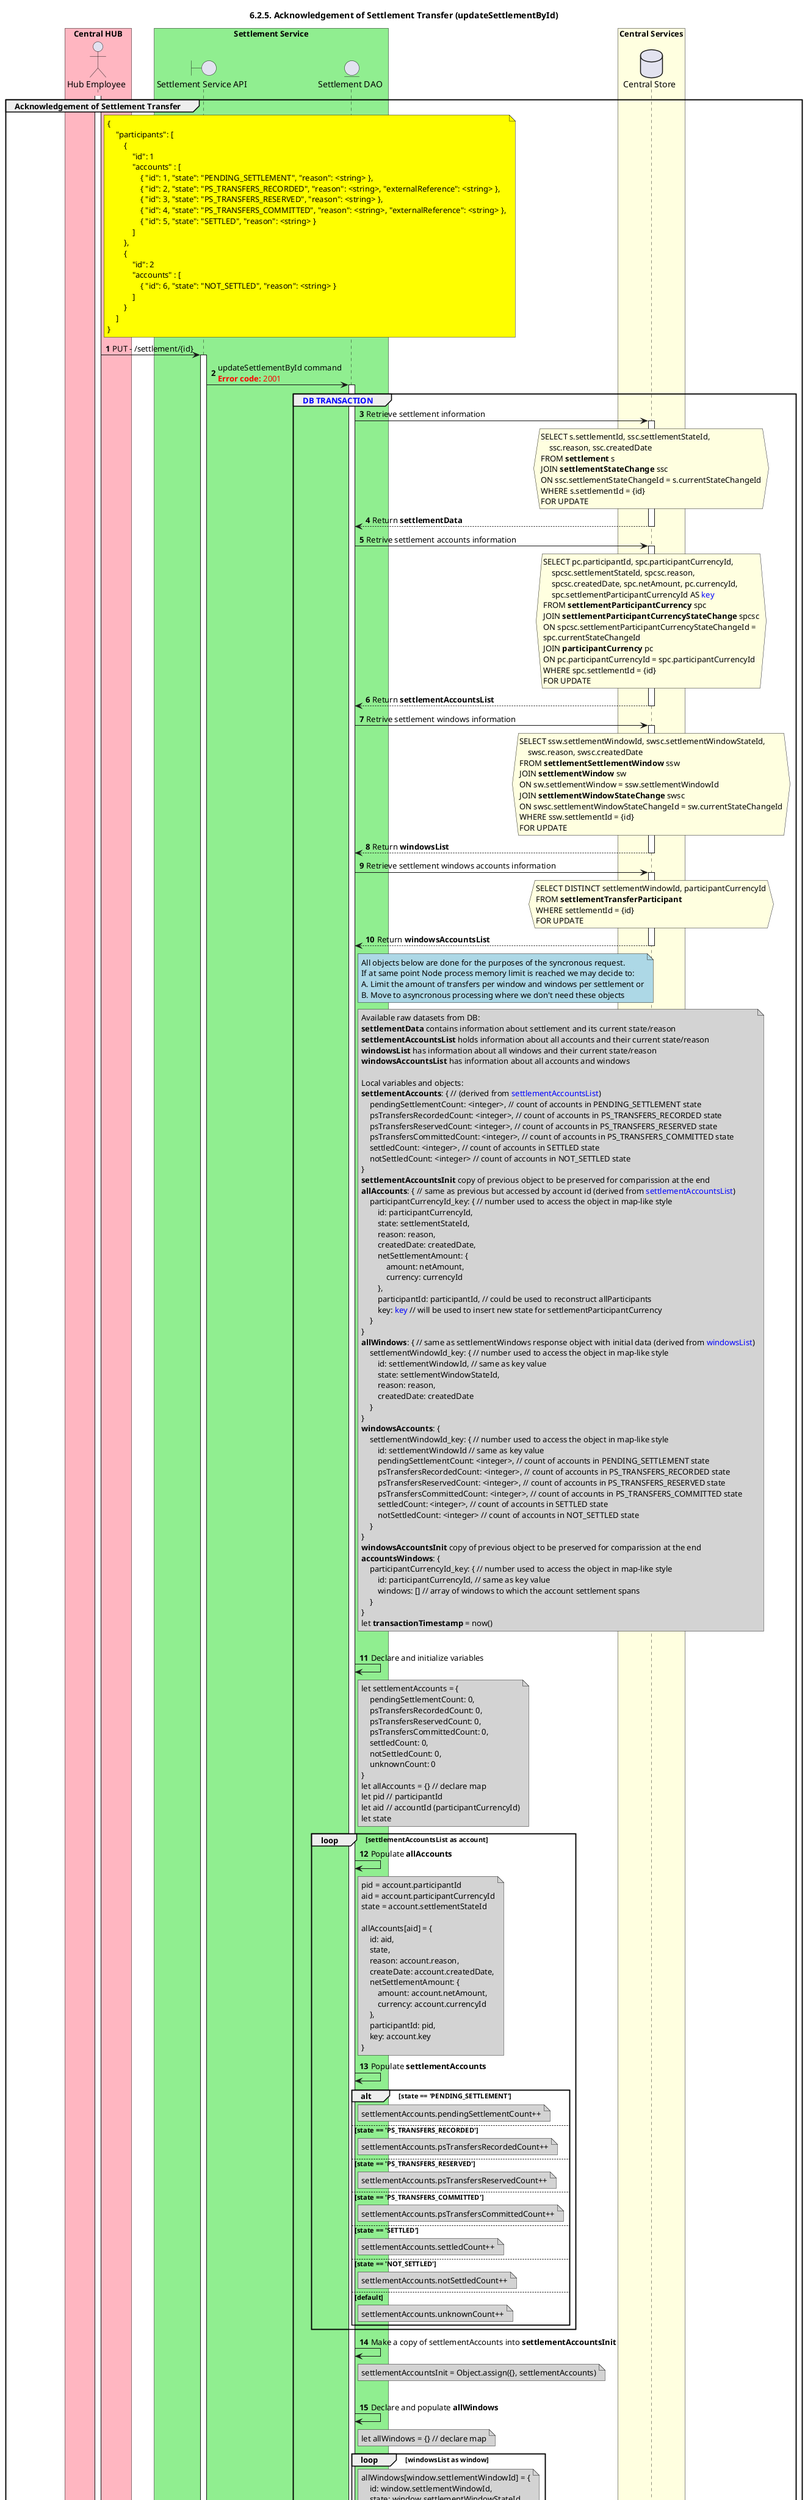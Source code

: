 @startuml
' declate title
title 6.2.5. Acknowledgement of Settlement Transfer (updateSettlementById)
autonumber

' declare actors
actor "Hub Employee" as OPERATOR
boundary "Settlement Service API" as SSAPI
entity "Settlement DAO" as SETTLE_DAO
database "Central Store" as DB

box "Central HUB" #lightpink
    participant OPERATOR
end box

box "Settlement Service" #lightgreen
    participant SSAPI
    participant SETTLE_DAO
end box

box "Central Services" #lightyellow
    participant DB
end box

' start flow
group Acknowledgement of Settlement Transfer
    activate OPERATOR
    note right of OPERATOR #yellow
        {
            "participants": [
                {
                    "id": 1
                    "accounts" : [
                        { "id": 1, "state": "PENDING_SETTLEMENT", "reason": <string> },
                        { "id": 2, "state": "PS_TRANSFERS_RECORDED", "reason": <string>, "externalReference": <string> },
                        { "id": 3, "state": "PS_TRANSFERS_RESERVED", "reason": <string> },
                        { "id": 4, "state": "PS_TRANSFERS_COMMITTED", "reason": <string>, "externalReference": <string> },
                        { "id": 5, "state": "SETTLED", "reason": <string> }
                    ]
                },
                {
                    "id": 2
                    "accounts" : [
                        { "id": 6, "state": "NOT_SETTLED", "reason": <string> }
                    ]
                }
            ]
        }
    end note

    OPERATOR -> SSAPI: PUT - /settlement/{id}
    activate SSAPI
    SSAPI -> SETTLE_DAO: updateSettlementById command\n<color #FF0000><b>Error code:</b> 2001</color>
    activate SETTLE_DAO
    group <color #blue>DB TRANSACTION</color>
        SETTLE_DAO -> DB: Retrieve settlement information
        activate DB
        hnote over DB #lightyellow
            SELECT s.settlementId, ssc.settlementStateId,
                ssc.reason, ssc.createdDate
            FROM **settlement** s
            JOIN **settlementStateChange** ssc
            ON ssc.settlementStateChangeId = s.currentStateChangeId
            WHERE s.settlementId = {id}
            FOR UPDATE
        end hnote
        SETTLE_DAO <-- DB: Return **settlementData**
        deactivate DB

        SETTLE_DAO -> DB: Retrive settlement accounts information
        activate DB
        hnote over DB #lightyellow
            SELECT pc.participantId, spc.participantCurrencyId,
                spcsc.settlementStateId, spcsc.reason,
                spcsc.createdDate, spc.netAmount, pc.currencyId,
                spc.settlementParticipantCurrencyId AS <color #0000FF>key</color>
            FROM **settlementParticipantCurrency** spc
            JOIN **settlementParticipantCurrencyStateChange** spcsc
            ON spcsc.settlementParticipantCurrencyStateChangeId =
            spc.currentStateChangeId
            JOIN **participantCurrency** pc
            ON pc.participantCurrencyId = spc.participantCurrencyId
            WHERE spc.settlementId = {id}
            FOR UPDATE
        end hnote
        SETTLE_DAO <-- DB: Return **settlementAccountsList**
        deactivate DB

        SETTLE_DAO -> DB: Retrive settlement windows information
        activate DB
        hnote over DB #lightyellow
            SELECT ssw.settlementWindowId, swsc.settlementWindowStateId,
                swsc.reason, swsc.createdDate
            FROM **settlementSettlementWindow** ssw
            JOIN **settlementWindow** sw
            ON sw.settlementWindow = ssw.settlementWindowId
            JOIN **settlementWindowStateChange** swsc
            ON swsc.settlementWindowStateChangeId = sw.currentStateChangeId
            WHERE ssw.settlementId = {id}
            FOR UPDATE
        end hnote
        SETTLE_DAO <-- DB: Return **windowsList**
        deactivate DB

        SETTLE_DAO -> DB: Retrieve settlement windows accounts information
        activate DB
        hnote over DB #lightyellow
            SELECT DISTINCT settlementWindowId, participantCurrencyId
            FROM **settlementTransferParticipant**
            WHERE settlementId = {id}
            FOR UPDATE
        end hnote
        SETTLE_DAO <-- DB: Return **windowsAccountsList**
        deactivate DB

        note right of SETTLE_DAO #lightblue
            All objects below are done for the purposes of the syncronous request.
            If at same point Node process memory limit is reached we may decide to:
            A. Limit the amount of transfers per window and windows per settlement or
            B. Move to asyncronous processing where we don't need these objects
        end note
        note right of SETTLE_DAO #lightgray
            Available raw datasets from DB:
            **settlementData** contains information about settlement and its current state/reason
            **settlementAccountsList** holds information about all accounts and their current state/reason
            **windowsList** has information about all windows and their current state/reason
            **windowsAccountsList** has information about all accounts and windows

            Local variables and objects:
            **settlementAccounts**: { // (derived from <color 0000FF>settlementAccountsList</color>)
                pendingSettlementCount: <integer>, // count of accounts in PENDING_SETTLEMENT state
                psTransfersRecordedCount: <integer>, // count of accounts in PS_TRANSFERS_RECORDED state
                psTransfersReservedCount: <integer>, // count of accounts in PS_TRANSFERS_RESERVED state
                psTransfersCommittedCount: <integer>, // count of accounts in PS_TRANSFERS_COMMITTED state
                settledCount: <integer>, // count of accounts in SETTLED state
                notSettledCount: <integer> // count of accounts in NOT_SETTLED state
            }
            **settlementAccountsInit** copy of previous object to be preserved for comparission at the end
            **allAccounts**: { // same as previous but accessed by account id (derived from <color 0000FF>settlementAccountsList</color>)
                participantCurrencyId_key: { // number used to access the object in map-like style
                    id: participantCurrencyId,
                    state: settlementStateId,
                    reason: reason,
                    createdDate: createdDate,
                    netSettlementAmount: {
                        amount: netAmount,
                        currency: currencyId
                    },
                    participantId: participantId, // could be used to reconstruct allParticipants
                    key: <color 0000FF>key</color> // will be used to insert new state for settlementParticipantCurrency
                }
            }
            **allWindows**: { // same as settlementWindows response object with initial data (derived from <color 0000FF>windowsList</color>)
                settlementWindowId_key: { // number used to access the object in map-like style
                    id: settlementWindowId, // same as key value
                    state: settlementWindowStateId,
                    reason: reason,
                    createdDate: createdDate
                }
            }
            **windowsAccounts**: {
                settlementWindowId_key: { // number used to access the object in map-like style
                    id: settlementWindowId // same as key value
                    pendingSettlementCount: <integer>, // count of accounts in PENDING_SETTLEMENT state
                    psTransfersRecordedCount: <integer>, // count of accounts in PS_TRANSFERS_RECORDED state
                    psTransfersReservedCount: <integer>, // count of accounts in PS_TRANSFERS_RESERVED state
                    psTransfersCommittedCount: <integer>, // count of accounts in PS_TRANSFERS_COMMITTED state
                    settledCount: <integer>, // count of accounts in SETTLED state
                    notSettledCount: <integer> // count of accounts in NOT_SETTLED state
                }
            }
            **windowsAccountsInit** copy of previous object to be preserved for comparission at the end
            **accountsWindows**: {
                participantCurrencyId_key: { // number used to access the object in map-like style
                    id: participantCurrencyId, // same as key value
                    windows: [] // array of windows to which the account settlement spans
                }
            }
            let **transactionTimestamp** = now()
        end note
        |||
        SETTLE_DAO -> SETTLE_DAO: Declare and initialize variables
        note right of SETTLE_DAO #lightgray
            let settlementAccounts = {
                pendingSettlementCount: 0,
                psTransfersRecordedCount: 0,
                psTransfersReservedCount: 0,
                psTransfersCommittedCount: 0,
                settledCount: 0,
                notSettledCount: 0,
                unknownCount: 0
            }
            ' let allParticipants = {} // declare map
            let allAccounts = {} // declare map
            let pid // participantId
            let aid // accountId (participantCurrencyId)
            let state
        end note

        loop settlementAccountsList as account
            SETTLE_DAO -> SETTLE_DAO: Populate **allAccounts**
            ' and **allParticipants**
            note right of SETTLE_DAO #lightgray
                pid = account.participantId
                aid = account.participantCurrencyId
                state = account.settlementStateId

                allAccounts[aid] = {
                    id: aid,
                    state,
                    reason: account.reason,
                    createDate: account.createdDate,
                    netSettlementAmount: {
                        amount: account.netAmount,
                        currency: account.currencyId
                    },
                    participantId: pid,
                    key: account.key
                }
                ' allParticipants[pid] = allParticipants[pid] ? allParticipants[pid] : {id: pid, accounts: {}}
                ' allParticipants[pid].accounts[aid] = allAccounts[aid]
            end note

            SETTLE_DAO -> SETTLE_DAO: Populate **settlementAccounts**
            alt state == 'PENDING_SETTLEMENT'
                note right of SETTLE_DAO #lightgray
                    settlementAccounts.pendingSettlementCount++
                end note
            else state == 'PS_TRANSFERS_RECORDED'
                note right of SETTLE_DAO #lightgray
                    settlementAccounts.psTransfersRecordedCount++
                end note
            else state == 'PS_TRANSFERS_RESERVED'
                note right of SETTLE_DAO #lightgray
                    settlementAccounts.psTransfersReservedCount++
                end note
            else state == 'PS_TRANSFERS_COMMITTED'
                note right of SETTLE_DAO #lightgray
                    settlementAccounts.psTransfersCommittedCount++
                end note
            else state == 'SETTLED'
                note right of SETTLE_DAO #lightgray
                    settlementAccounts.settledCount++
                end note
            else state == 'NOT_SETTLED'
                note right of SETTLE_DAO #lightgray
                    settlementAccounts.notSettledCount++
                end note
            else default
                note right of SETTLE_DAO #lightgray
                    settlementAccounts.unknownCount++
                end note
            end
        end
        SETTLE_DAO -> SETTLE_DAO: Make a copy of settlementAccounts into **settlementAccountsInit**
        note right of SETTLE_DAO #lightgray
            settlementAccountsInit = Object.assign({}, settlementAccounts)
        end note
        |||
        SETTLE_DAO -> SETTLE_DAO: Declare and populate **allWindows**
        note right of SETTLE_DAO #lightgray
            let allWindows = {} // declare map
        end note
        loop windowsList as window
            note right of SETTLE_DAO #lightgray
                allWindows[window.settlementWindowId] = {
                    id: window.settlementWindowId,
                    state: window.settlementWindowStateId,
                    reason: window.reason,
                    createDate: window.createdDate
                }
            end note
        end
        |||
        SETTLE_DAO -> SETTLE_DAO: Declare and populate **accountsWindows** and **windowsAccounts**
        note right of SETTLE_DAO #lightgray
            let accountsWindows = {} // declare map
            let windowsAccounts = {} // declare map
        end note
        loop windowsAccountsList as record
            note right of SETTLE_DAO #lightgray
                wid = record.settlementWindowId
                aid = record.participantCurrencyId
                state = allAccounts[aid]

                accountsWindows[aid] = accountsWindows[aid] ? accountsWindows[aid] : {
                    id: aid,
                    windows: []
                }
                accountsWindows[aid].windows.push(wid)

                windowsAccounts[wid] = windowsAccounts[wid] ? windowsAccounts[wid] : {
                    id: wid,
                    pendingSettlementCount: 0,
                    settledCount: 0,
                    notSettledCount: 0
                }
            end note
            alt state == 'PENDING_SETTLEMENT'
                note right of SETTLE_DAO #lightgray
                    windowsAccounts[wid].pendingSettlementCount++
                end note
            else state == 'PS_TRANSFERS_RECORDED'
                note right of SETTLE_DAO #lightgray
                    windowsAccounts[wid].psTransfersRecordedCount++
                end note
            else state == 'PS_TRANSFERS_RESERVED'
                note right of SETTLE_DAO #lightgray
                    windowsAccounts[wid].psTransfersReservedCount++
                end note
            else state == 'PS_TRANSFERS_COMMITTED'
                note right of SETTLE_DAO #lightgray
                    windowsAccounts[wid].psTransfersCommittedCount++
                end note
            else state == 'SETTLED'
                note right of SETTLE_DAO #lightgray
                    windowsAccounts[wid].settledCount++
                end note
            else state == 'NOT_SETTLED'
                note right of SETTLE_DAO #lightgray
                    windowsAccounts[wid].notSettledCount++
                end note
            end
        end
        SETTLE_DAO -> SETTLE_DAO: Make a copy of windowsAccounts into **windowsAccountsInit**
        note right of SETTLE_DAO #lightgray
            windowsAccountsInit = Object.assign({}, windowsAccounts)
        end note
        |||
        note right of SETTLE_DAO #lightgray
            Available objects after the setup:
            **settlementAccounts** is used for tracing settlement state and state transition allowance
            **allAccounts** is helper object, same as previous, providing direct access to account by id
            **allWindows** has window information for all windows in the settlement
            **windowsAccounts** is used for tracing settlement window state and state transition allowance
            **accountsWindows** is helper object to show the list of windows to which settlement account spans

            Now we are ready to process the **payload**:
            **participants** = [] // part of the response object that lists the affected participants and respective accounts
            **affectedWindows** = [] // array of the affected windows
            **settlementParticipantCurrencyStateChange** = [] // array to collect inserts to the table
            **processedAccounts** = [] // array to log processed accounts and restrict subsequent processing
        end note
        |||
        loop let participant IN payload.participants
            SETTLE_DAO -> SETTLE_DAO: Loop payload for each **participantPayload**
            note right of SETTLE_DAO #lightgray
                let participantPayload = payload.participants[participant]
                participants.push({id: participantPayload.id, accounts: []})
                let pi = participants.length - 1
                participant = participants[pi]
            end note

            loop let account IN participantPayload.accounts
                SETTLE_DAO -> SETTLE_DAO: Loop payload for each **accountPayload**
                note right of SETTLE_DAO #lightgray
                    let accountPayload = participantPayload.accounts[account]
                end note
                alt allAccounts[accountPayload.id] == undefined
                    SETTLE_DAO -> SETTLE_DAO: If the account doesn't match the settlement
                    note right of SETTLE_DAO #lightgray
                        participant.accounts.push({
                            id: accountPayload.id,
                            errorInformation: {
                                errorCode: 3000,
                                errorDescription: 'Account not found'
                            }
                        })
                    end note
                else participantPayload.id != allAccounts[accountPayload.id].participantId
                    SETTLE_DAO -> SETTLE_DAO: If the account doesn't match the participant
                    note right of SETTLE_DAO #lightgray
                        participant.accounts.push({
                            id: accountPayload.id,
                            errorInformation: {
                                errorCode: 3000,
                                errorDescription: 'Participant and account mismatch'
                            }
                        })
                    end note
                else processedAccounts.indexOf(accountPayload.id) > -1
                    SETTLE_DAO -> SETTLE_DAO: If the account has been previosly processed (duplicated in the payload)
                    note right of SETTLE_DAO #lightgray
                        participant.accounts.push({
                            id: accountPayload.id,
                            state: allAccounts[accountPayload.id].state,
                            reason: allAccounts[accountPayload.id].reason,
                            createdDate: allAccounts[accountPayload.id].createdDate,
                            netSettlementAmount: allAccounts[accountPayload.id].netSettlementAmount
                            errorInformation: {
                                errorCode: 3000,
                                errorDescription: 'Account already processed once'
                            }
                        })
                    end note
                else allAccounts[account.id].state == accountPayload.state // allowed
                    SETTLE_DAO -> SETTLE_DAO: Same-state reason amendment is always allowed
                    note right of SETTLE_DAO #lightgray
                        processedAccounts.push(accountPayload.id)
                        participant.accounts.push({
                            id: accountPayload.id,
                            state: accountPayload.state,
                            reason: accountPayload.reason,
                            externalReference: accountPayload.externalReference,
                            createdDate: transactionTimestamp,
                            netSettlementAmount: allAccounts[accountPayload.id].netSettlementAmount
                        })
                        settlementParticipantCurrencyStateChange.push({
                            settlementParticipantCurrencyId: allAccounts[accountPayload.id].key,
                            settlementStateId: accountPayload.state,
                            reason: accountPayload.reason,
                            externalReference: accountPayload.externalReference
                        })
                        allAccounts[accountPayload.id].reason = accountPayload.reason
                        allAccounts[accountPayload.id].createdDate = currentTimestamp
                    end note
                else settlementData.state == 'PENDING_SETTLEMENT' && accountPayload.state == 'PS_TRANSFERS_RECORDED'
                else settlementData.state == 'PS_TRANSFERS_RECORDED' && accountPayload.state == 'PS_TRANSFERS_RESERVED'
                else settlementData.state == 'PS_TRANSFERS_RESERVED' && accountPayload.state == 'PS_TRANSFERS_COMMITTED'
                else settlementData.state == 'PS_TRANSFERS_COMMITTED' || settlementData.state == 'SETTLING' && accountPayload.state == 'SETTLED'
                    note right of SETTLE_DAO #lightgray
                        **Note**: Since we previously checked same-state, here we don't need to match
                        allAccounts[account.id].state == settlementData.state. We can safely assume it.
                    end note

                    SETTLE_DAO -> SETTLE_DAO: Settlement acknowledgement
                    note right of SETTLE_DAO #lightgray
                        processedAccounts.push(accountPayload.id)
                        participant.accounts.push({
                            id: accountPayload.id,
                            state: accountPayload.state,
                            reason: accountPayload.reason,
                            externalReference: accountPayload.externalReference,
                            createdDate: transactionTimestamp,
                            netSettlementAmount: allAccounts[accountPayload.id].netSettlementAmount
                        })
                        settlementParticipantCurrencyStateChange.push({
                            settlementParticipantCurrencyId: allAccounts[accountPayload.id].key,
                            settlementStateId: accountPayload.state,
                            reason: accountPayload.reason,
                            externalReference: accountPayload.externalReference,
                            <color #blue>settlementTransferId: Uuid() -- only for PS_TRANSFERS_RECORDED</color>
                        })
                        if (accountPayload.state == 'PS_TRANSFERS_RECORDED') {
                            settlementAccounts.pendingSettlementCount--
                            settlementAccounts.psTransfersRecordedCount++
                        } else if (accountPayload.state == 'PS_TRANSFERS_RESERVED') {
                            settlementAccounts.psTransfersRecordedCount--
                            settlementAccounts.psTransfersReservedCount++
                        } else if (accountPayload.state == 'PS_TRANSFERS_COMMITTED') {
                            settlementAccounts.psTransfersReservedCount--
                            settlementAccounts.psTransfersCommittedCount++
                        } else if (accountPayload.state == 'SETTLED') {
                            settlementAccounts.psTransfersCommittedCount--
                            settlementAccounts.settledCount++
                        }
                        allAccounts[accountPayload.id].state = accountPayload.state
                        allAccounts[accountPayload.id].reason = accountPayload.reason
                        allAccounts[accountPayload.id].externalReference = accountPayload.externalReference
                        allAccounts[accountPayload.id].createdDate = currentTimestamp
                        let settlementWindowId
                    end note
                    loop let aw IN accountsWindows[accountPayload.id].windows
                        note right of SETTLE_DAO #lightgray
                            settlementWindowId = accountsWindows[accountPayload.id].windows[aw]

                            if (accountPayload.state == 'PS_TRANSFERS_RECORDED') {
                                windowsAccounts[settlementWindowId].pendingSettlementCount--
                                windowsAccounts[settlementWindowId].psTransfersRecordedCount++
                            } else if (accountPayload.state == 'PS_TRANSFERS_RESERVED') {
                                windowsAccounts[settlementWindowId].psTransfersRecordedCount--
                                windowsAccounts[settlementWindowId].psTransfersReservedCount++
                            } else if (accountPayload.state == 'PS_TRANSFERS_COMMITTED') {
                                windowsAccounts[settlementWindowId].psTransfersReservedCount--
                                windowsAccounts[settlementWindowId].psTransfersCommittedCount++
                            } else if (accountPayload.state == 'SETTLED') {
                                windowsAccounts[settlementWindowId].psTransfersCommittedCount--
                                windowsAccounts[settlementWindowId].settledCount++
                            }
                            if (affectedWindows.indexOf(settlementWindowId) < 0) {
                                affectedWindows.push(settlementWindowId)
                            }
                        end note
                    end
                else
                    SETTLE_DAO -> SETTLE_DAO: All other state transitions are not permitted
                    note right of SETTLE_DAO #lightgray
                        participant.accounts.push({
                            id: accountPayload.id,
                            state: allAccounts[accountPayload.id].state,
                            reason: allAccounts[accountPayload.id].reason,
                            createdDate: allAccounts[accountPayload.id].createdDate,
                            netSettlementAmount: allAccounts[accountPayload.id].netSettlementAmount
                            errorInformation: {
                                errorCode: <integer>,
                                errorDescription: 'State change not allowed'
                            }
                        })
                    end note
                end
            end
        end
        group Bulk insert settlementParticipantCurrencyStateChange
            SETTLE_DAO -> DB: Insert settlementParticipantCurrencyStateChange
            activate DB
            hnote over DB #lightyellow
                settlementParticipantCurrencyStateChange
            end hnote
            SETTLE_DAO <-- DB: Return **settlementParticipantCurrencyStateChangeIdList**
            deactivate DB

            SETTLE_DAO -> SETTLE_DAO: Merge settlementParticipantCurrencyStateChangeIdList\nto settlementParticipantCurrencyIdList in order to\nissue the following update in one knex command

            SETTLE_DAO -> DB: Update pointers to current state change ids
            activate DB
            hnote over DB #lightyellow
                UPDATE **settlementParticipantCurrency**
                SET currentStateChangeId =
                    {settlementParticipantCurrencyStateChangeIdList},
                    <color 00F>settlementTransferId =</color>
                    <color 00F>settlementParticipantCurrencyStateChange.settlementTransferId</color>
                    <color 00F>-- only for PENDING_SETTLEMENT to PS_TRANSFERS_RECORDED</color>
                WHERE settlementParticipantCurrencyId =
                        {settlementParticipantCurrencyStateChange
                        .settlementParticipantCurrencyIdList}
            end hnote
            deactivate DB
        end

        alt settlementData.state == 'PENDING_SETTLEMENT'
            |||
            ref over SETTLE_DAO, DB: Settlement Transfer Prepare {[[https://github.com/mojaloop/docs/blob/develop/Diagrams/SequenceDiagrams/seq-settransfer-prepare-6.3.1.svg 6.3.1]]}\n\n**Inputs**: settlementId, transactionTimestamp, enums, trx\n
            |||
        else settlementData.state == 'PS_TRANSFERS_RECORDED'
            |||
            ref over SETTLE_DAO, DB: Settlement Transfer Reserve {[[https://github.com/mojaloop/docs/blob/develop/Diagrams/SequenceDiagrams/seq-settransfer-reserve-6.3.2.svg 6.3.2]]}\n\n**Inputs**: settlementId, transactionTimestamp, enums, trx\n
            |||
        else settlementData.state == 'PS_TRANSFERS_RESERVED'
            |||
            ref over SETTLE_DAO, DB: Settlement Transfer Commit {[[https://github.com/mojaloop/docs/blob/develop/Diagrams/SequenceDiagrams/seq-settransfer-commit-6.3.3.svg 6.3.3]]}\n\n**Inputs**: settlementId, transactionTimestamp, enums, trx\n
            |||
        end

        group Prepare and insert settlementWindowStateChange
            note right of SETTLE_DAO #lightgray
                let settlementWindowStateChange = []
                let settlementWindows = [] // response object
                let windowAccountsInit
                let windowAccounts
                let windowState
            end note

            loop let aw IN affectedWindows
                note right of SETTLE_DAO #lightgray
                    windowAccountsInit = windowAccountsInit[affectedWindows[aw]]
                    windowAccounts = windowsAccounts[affectedWindows[aw]]
                end note
                opt windowAccounts.pendingSettlementCount != windowAccountsInit.pendingSettlementCount\n|| windowAccounts.psTransfersRecordedCount != windowAccountsInit.psTransfersRecordedCount\n|| windowAccounts.psTransfersReservedCount != windowAccountsInit.psTransfersReservedCount\n|| windowAccounts.psTransfersCommittedCount != windowAccountsInit.psTransfersCommittedCount\n|| windowAccounts.settledCount != windowAccountsInit.settledCount
                    note right of SETTLE_DAO #lightgray
                        settlementWindows.push(allWindows[affectedWindows[aw]])
                    end note

                    opt windowAccounts.psTransfersCommittedCount == 0\n&& windowAccounts.notSettledCount == 0\n&& windowAccounts.settledCound > 0
                        note right of SETTLE_DAO #lightgray
                            allWindows[affectedWindows[aw]].state = 'SETTLED'
                            allWindows[affectedWindows[aw]].reason = 'All window settlement accounts are settled'
                            allWindows[affectedWindows[aw]].createdDate = currentTimestamp
                            settlementWindowStateChange.push(allWindows[affectedWindows[aw]])
                        end note
                    end
                end
            end

            SETTLE_DAO -> DB: Insert settlementWindowStateChange
            activate DB
            hnote over DB #lightyellow
                settlementWindowStateChange
            end hnote
            SETTLE_DAO <-- DB: Return **settlementWindowStateChangeIdList**
            deactivate DB

            SETTLE_DAO -> SETTLE_DAO: Merge ids to prepare for single update command

            SETTLE_DAO -> DB: Update pointers to current state change ids
            activate DB
            hnote over DB #lightyellow
                UPDATE **settlementWindow**.currentStateChangeIds
            end hnote
            deactivate DB
        end

        group Prepare and insert settlementStateChange
            note right of SETTLE_DAO #lightgray
                let settlementStateChanged = true
            end note
            alt settlementData.state == 'PENDING_SETTLEMENT'\n&& settlementAccounts.pendingSettlementCount == 0
                note right of SETTLE_DAO #lightgray
                    settlementData.state = 'PS_TRANSFERS_RECORDED'
                    settlementData.reason = 'All settlement accounts are PS_TRANSFERS_RECORDED'
                end note
            else settlementData.state == 'PS_TRANSFERS_RECORDED'\n&& settlementAccounts.psTransfersRecordedCount == 0
                note right of SETTLE_DAO #lightgray
                    settlementData.state = 'PS_TRANSFERS_RESERVED'
                    settlementData.reason = 'All settlement accounts are PS_TRANSFERS_RESERVED'
                end note
            else settlementData.state == 'PS_TRANSFERS_RESERVED'\n&& settlementAccounts.psTransfersReservedCount == 0
                note right of SETTLE_DAO #lightgray
                    settlementData.state = 'PS_TRANSFERS_COMMITTED'
                    settlementData.reason = 'All settlement accounts are PS_TRANSFERS_COMMITTED'
                end note
            else settlementData.state == 'PS_TRANSFERS_COMMITTED'\n&& settlementAccounts.psTransfersCommittedCount != 0\n&& settlementAccounts.settledCount > 0
                note right of SETTLE_DAO #lightgray
                    settlementData.state = 'SETTLING'
                    settlementData.reason = 'Some settlement accounts are SETTLED'
                end note
            else (settlementData.state == 'PS_TRANSFERS_COMMITTED' || settlementData.state == 'SETTLING')\n&& settlementAccounts.psTransfersCommittedCount == 0
                note right of SETTLE_DAO #lightgray
                    settlementData.state = 'SETTLED'
                    settlementData.reason = 'All settlement accounts are SETTLED'
                end note
            else
                note right of SETTLE_DAO #lightgray
                    settlementStateChanged = false
                end note
            end
            opt settlementStateChanged == true
                note right of SETTLE_DAO #lightgray
                    settlementData.createdDate = currentTimestamp
                    settlementStateChange.push(settlementData)
                end note

                SETTLE_DAO -> DB: Insert settlementStateChange
                activate DB
                hnote over DB #lightyellow
                    settlementStateChange
                end hnote
                SETTLE_DAO <-- DB: Return **settlementStateChangeId**
                deactivate DB

                SETTLE_DAO -> DB: Update pointer to current state change id
                activate DB
                hnote over DB #lightyellow
                    UPDATE **settlement**.currentStateChangeId
                end hnote
                deactivate DB
            end
        end
    end
    SSAPI <-- SETTLE_DAO: Return transaction result
    deactivate SETTLE_DAO

    note left of SSAPI #lightgray
        Samples:
        "**settlementWindows**": [
            {
                "id": <integer>,
                "state": <enum>,
                "reason": <string>,
                "createdDate": <date>
            }
        ]
        "**participants**": [
            {
                "id": <integer>,
                "accounts": [
                    {
                        "id": <integer>,
                        "state": "SETTLED",
                        "reason": <string>,
                        "externalReference": <string>,
                        "createdDate": <date>,
                        "netSettlementAmount": {
                            "amount": <decimal>,
                            "currency": <enum>
                        }
                    },
                    {
                        "id": <integer>,
                        "state": "PENDING_SETTLEMENT",
                        "reason": <string>,
                        "createdDate": <date>,
                        "netSettlementAmount": {
                            "amount": <decimal>,
                            "currency": <enum>
                        },
                        "errorInformation": {
                            "errorCode": <integer>,
                            "errorDescription": <string>
                        }
                    }
                ]
            }
        ]
    end note

    note left of SSAPI #lightyellow
        [
          {
            "id": {id},
            "state": settlementData.state,
            "createdDate": settlementData.createdDate,
            "settlementWindows": settlementWindows,
            "participants": participants
          }
        ]
    end note

    SSAPI -> OPERATOR: Return response
    deactivate SSAPI
end
@enduml
